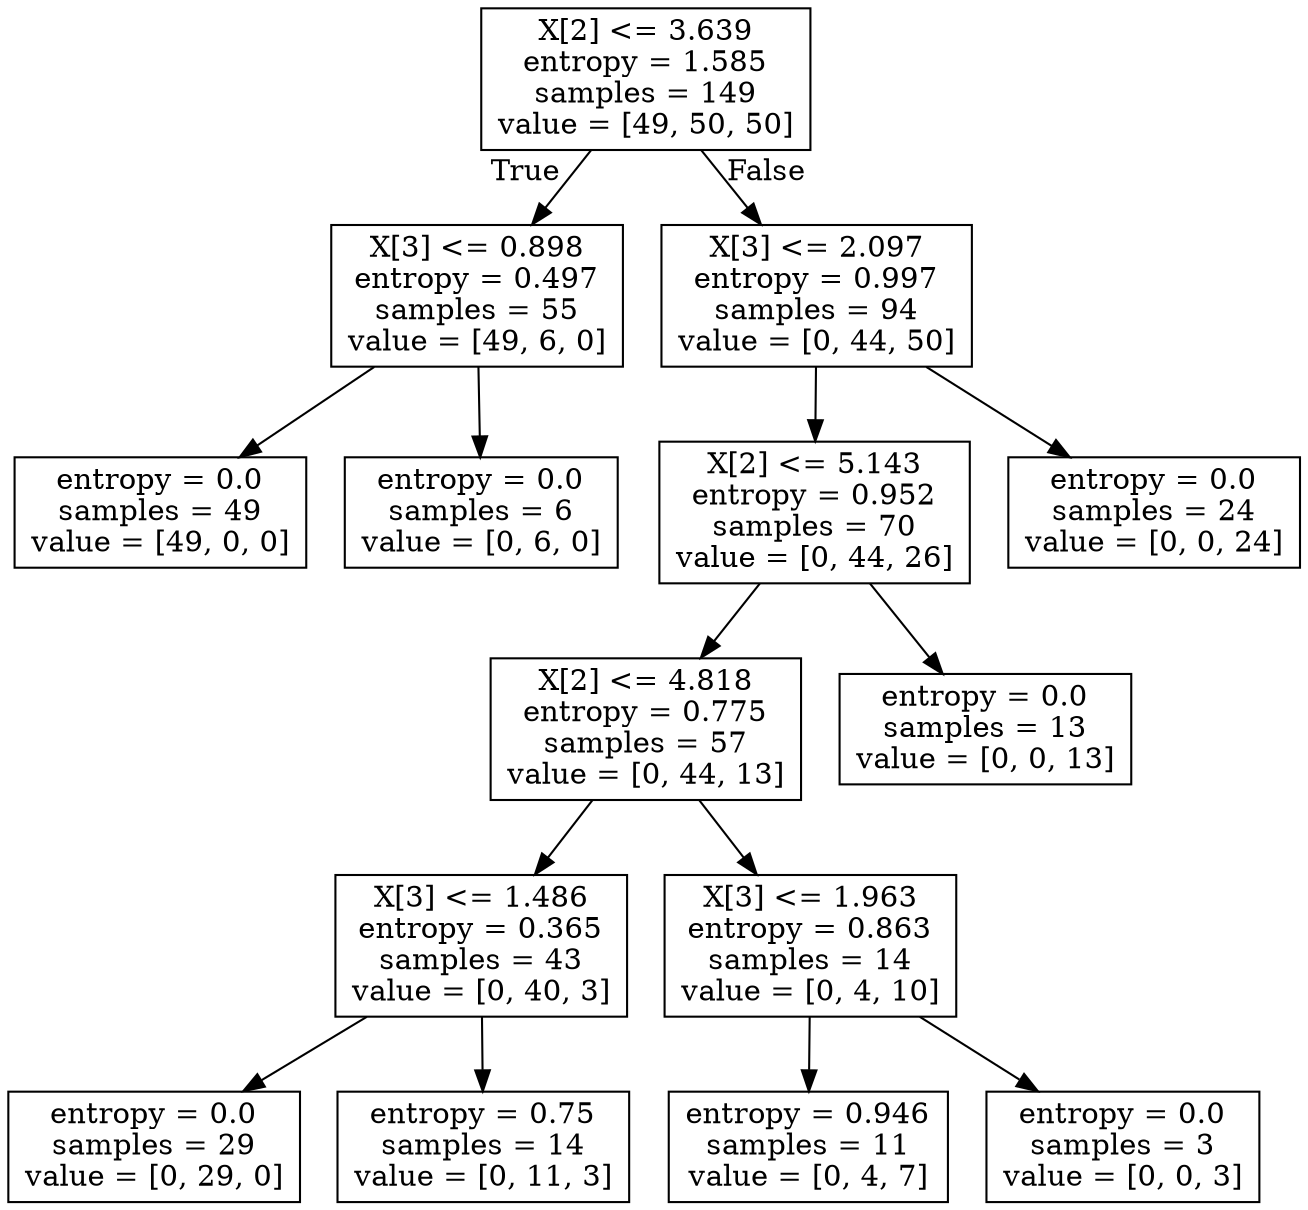 digraph Tree {
node [shape=box] ;
0 [label="X[2] <= 3.639\nentropy = 1.585\nsamples = 149\nvalue = [49, 50, 50]"] ;
1 [label="X[3] <= 0.898\nentropy = 0.497\nsamples = 55\nvalue = [49, 6, 0]"] ;
0 -> 1 [labeldistance=2.5, labelangle=45, headlabel="True"] ;
2 [label="entropy = 0.0\nsamples = 49\nvalue = [49, 0, 0]"] ;
1 -> 2 ;
3 [label="entropy = 0.0\nsamples = 6\nvalue = [0, 6, 0]"] ;
1 -> 3 ;
4 [label="X[3] <= 2.097\nentropy = 0.997\nsamples = 94\nvalue = [0, 44, 50]"] ;
0 -> 4 [labeldistance=2.5, labelangle=-45, headlabel="False"] ;
5 [label="X[2] <= 5.143\nentropy = 0.952\nsamples = 70\nvalue = [0, 44, 26]"] ;
4 -> 5 ;
6 [label="X[2] <= 4.818\nentropy = 0.775\nsamples = 57\nvalue = [0, 44, 13]"] ;
5 -> 6 ;
7 [label="X[3] <= 1.486\nentropy = 0.365\nsamples = 43\nvalue = [0, 40, 3]"] ;
6 -> 7 ;
8 [label="entropy = 0.0\nsamples = 29\nvalue = [0, 29, 0]"] ;
7 -> 8 ;
9 [label="entropy = 0.75\nsamples = 14\nvalue = [0, 11, 3]"] ;
7 -> 9 ;
10 [label="X[3] <= 1.963\nentropy = 0.863\nsamples = 14\nvalue = [0, 4, 10]"] ;
6 -> 10 ;
11 [label="entropy = 0.946\nsamples = 11\nvalue = [0, 4, 7]"] ;
10 -> 11 ;
12 [label="entropy = 0.0\nsamples = 3\nvalue = [0, 0, 3]"] ;
10 -> 12 ;
13 [label="entropy = 0.0\nsamples = 13\nvalue = [0, 0, 13]"] ;
5 -> 13 ;
14 [label="entropy = 0.0\nsamples = 24\nvalue = [0, 0, 24]"] ;
4 -> 14 ;
}